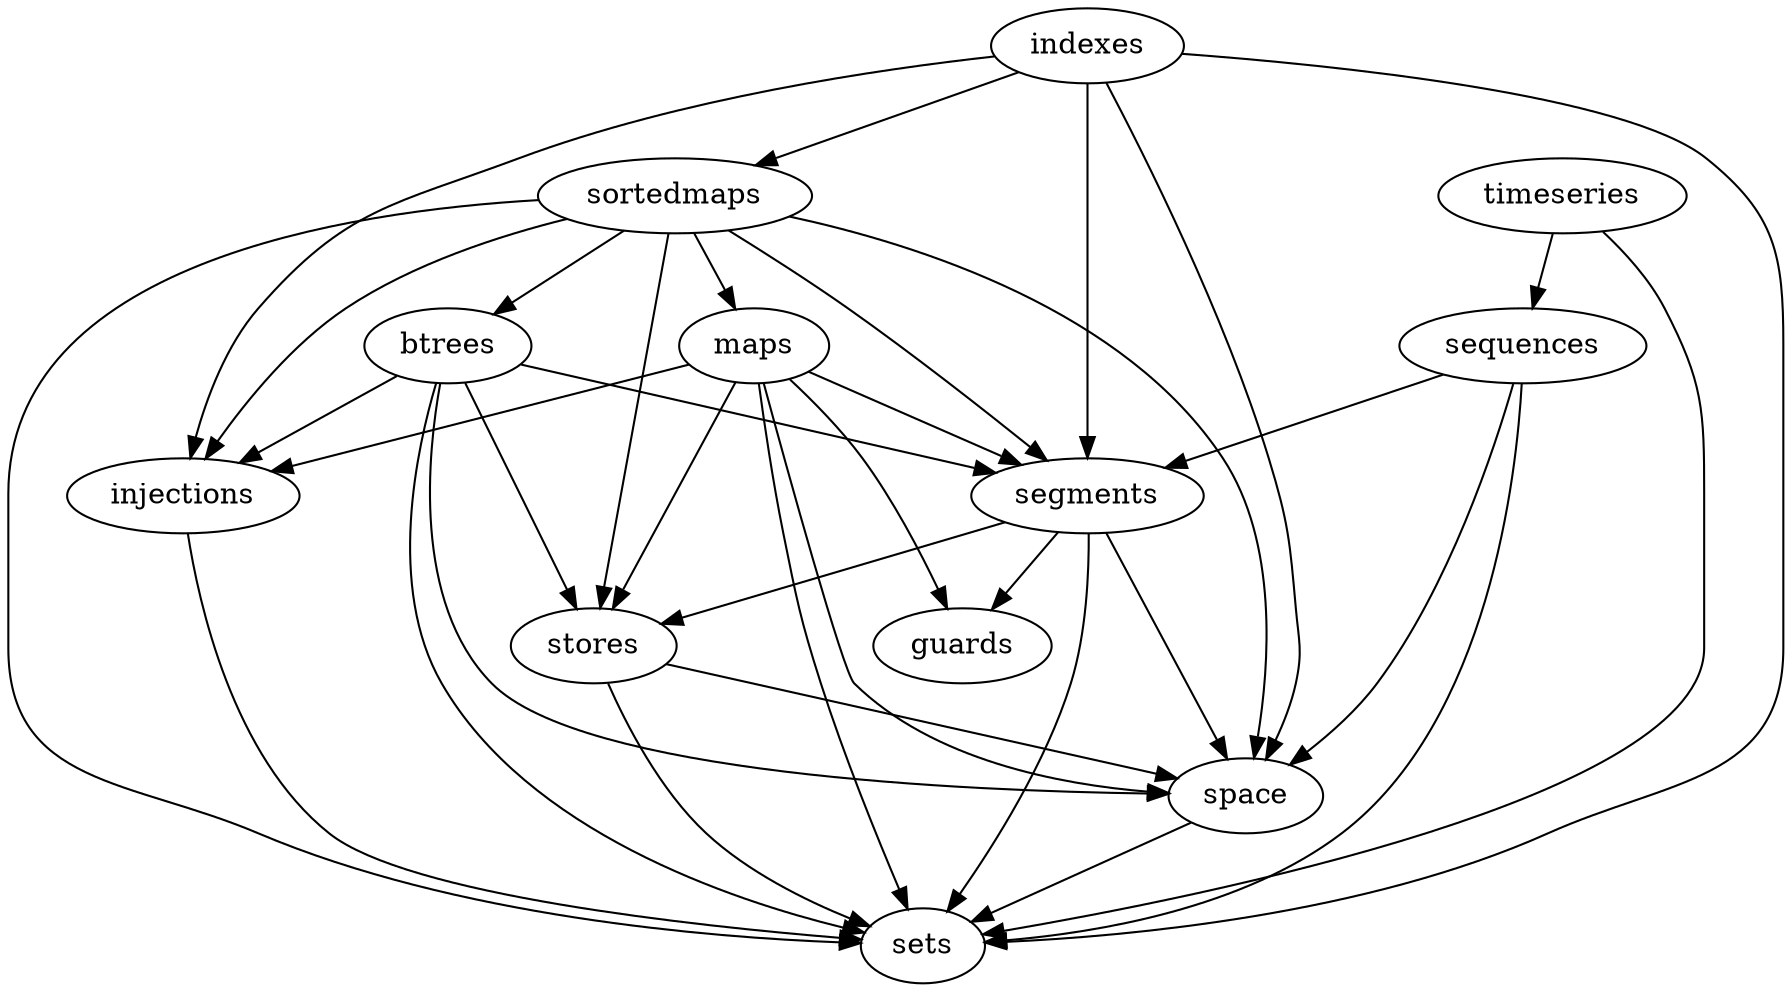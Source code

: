 digraph "Bundles" {
btrees -> stores;
btrees -> sets;
btrees -> space;
btrees -> segments;
btrees -> injections;
indexes -> space;
indexes -> sortedmaps;
indexes -> sets;
indexes -> segments;
indexes -> injections;
injections -> sets;
maps -> sets;
maps -> space;
maps -> segments;
maps -> stores;
maps -> guards;
maps -> injections;
segments -> space;
segments -> stores;
segments -> sets;
segments -> guards;
sequences -> segments;
sequences -> space;
sequences -> sets;
sortedmaps -> sets;
sortedmaps -> maps;
sortedmaps -> segments;
sortedmaps -> space;
sortedmaps -> stores;
sortedmaps -> btrees;
sortedmaps -> injections;
space -> sets;
stores -> space;
stores -> sets;
timeseries -> sets;
timeseries -> sequences;
}

